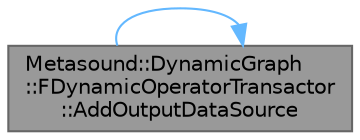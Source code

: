 digraph "Metasound::DynamicGraph::FDynamicOperatorTransactor::AddOutputDataSource"
{
 // INTERACTIVE_SVG=YES
 // LATEX_PDF_SIZE
  bgcolor="transparent";
  edge [fontname=Helvetica,fontsize=10,labelfontname=Helvetica,labelfontsize=10];
  node [fontname=Helvetica,fontsize=10,shape=box,height=0.2,width=0.4];
  rankdir="LR";
  Node1 [id="Node000001",label="Metasound::DynamicGraph\l::FDynamicOperatorTransactor\l::AddOutputDataSource",height=0.2,width=0.4,color="gray40", fillcolor="grey60", style="filled", fontcolor="black",tooltip="Add an output data source which describes routing of data which is owned this graph and exposed exter..."];
  Node1 -> Node1 [id="edge1_Node000001_Node000001",color="steelblue1",style="solid",tooltip=" "];
}
